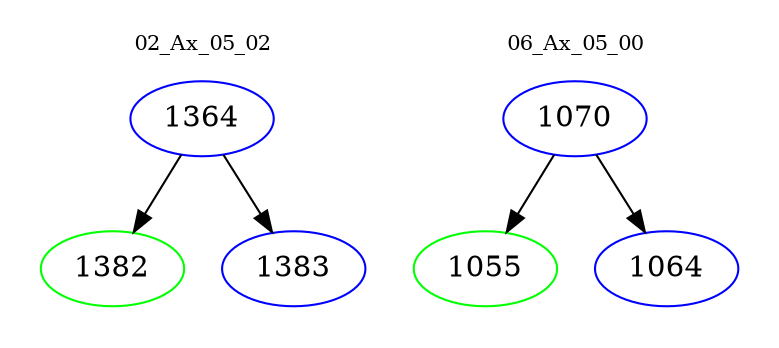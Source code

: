digraph{
subgraph cluster_0 {
color = white
label = "02_Ax_05_02";
fontsize=10;
T0_1364 [label="1364", color="blue"]
T0_1364 -> T0_1382 [color="black"]
T0_1382 [label="1382", color="green"]
T0_1364 -> T0_1383 [color="black"]
T0_1383 [label="1383", color="blue"]
}
subgraph cluster_1 {
color = white
label = "06_Ax_05_00";
fontsize=10;
T1_1070 [label="1070", color="blue"]
T1_1070 -> T1_1055 [color="black"]
T1_1055 [label="1055", color="green"]
T1_1070 -> T1_1064 [color="black"]
T1_1064 [label="1064", color="blue"]
}
}
